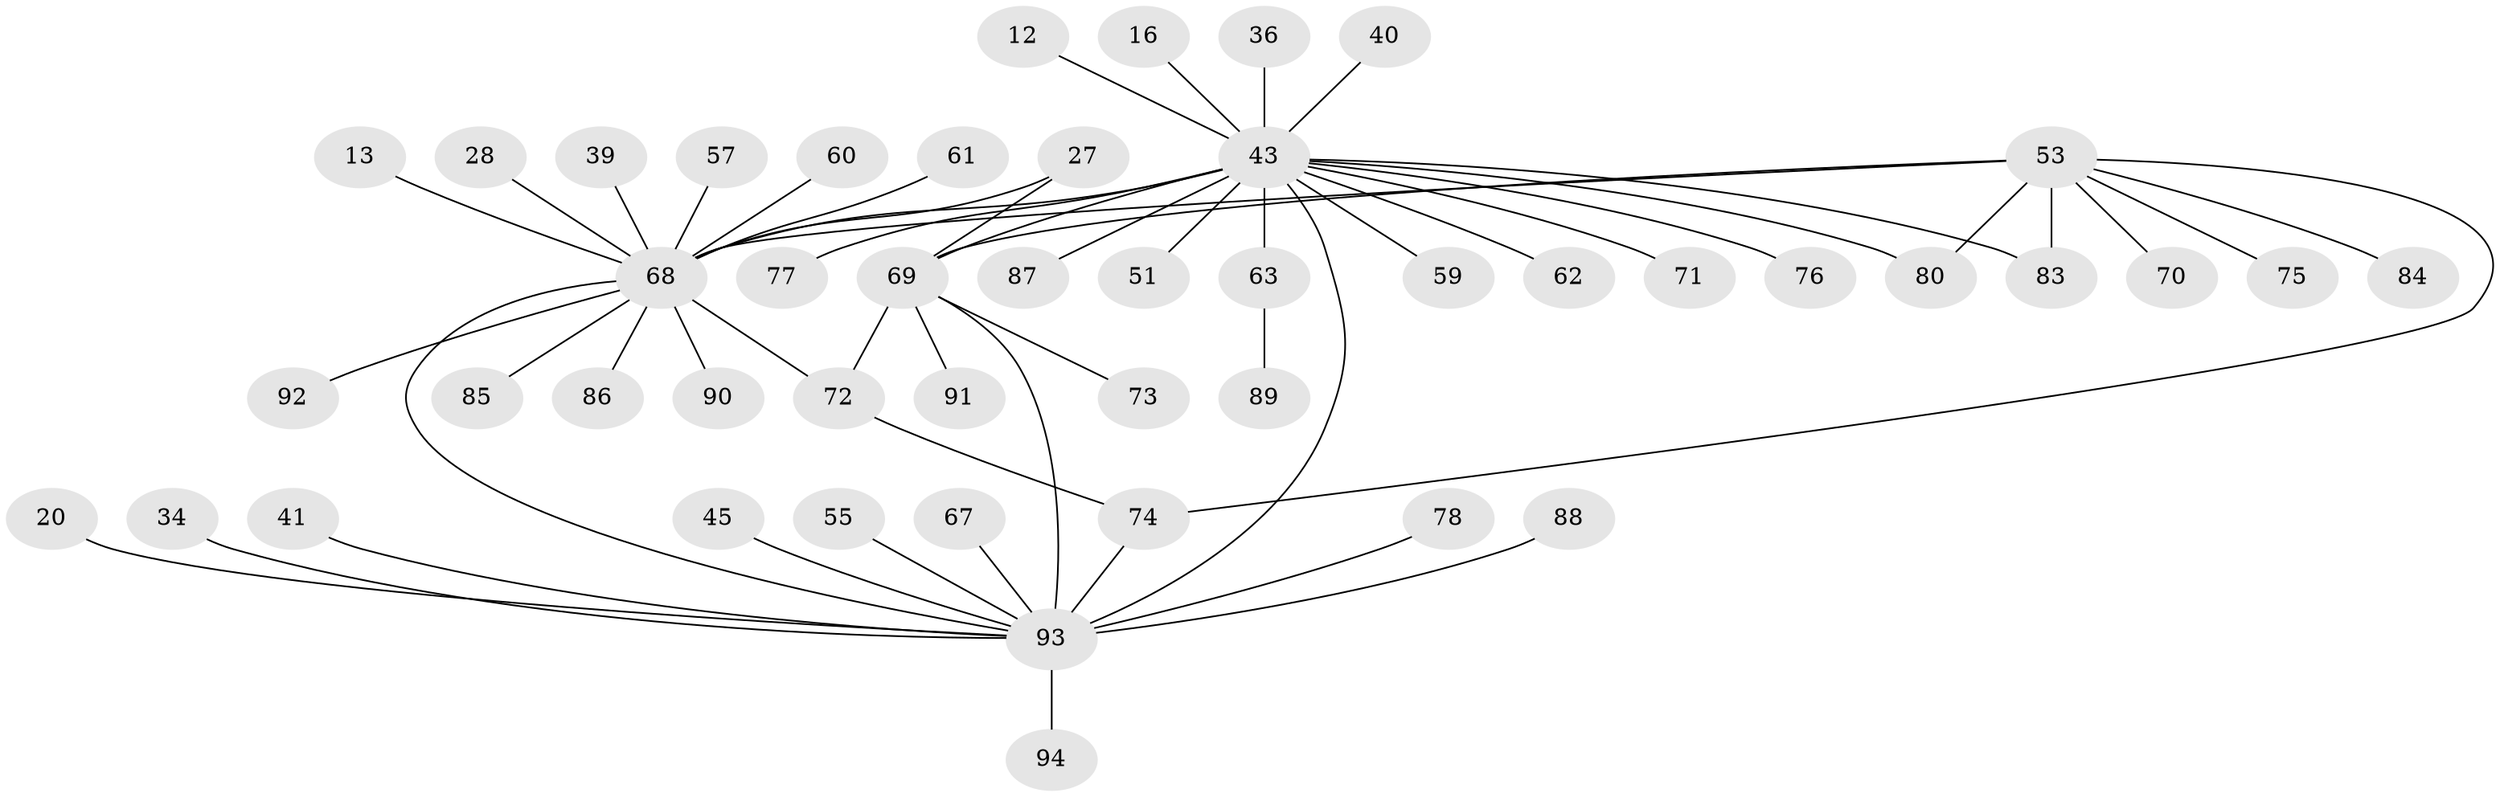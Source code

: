 // original degree distribution, {14: 0.010638297872340425, 16: 0.010638297872340425, 2: 0.30851063829787234, 13: 0.010638297872340425, 10: 0.010638297872340425, 5: 0.010638297872340425, 7: 0.05319148936170213, 3: 0.13829787234042554, 1: 0.3829787234042553, 6: 0.02127659574468085, 4: 0.0425531914893617}
// Generated by graph-tools (version 1.1) at 2025/46/03/09/25 04:46:59]
// undirected, 47 vertices, 55 edges
graph export_dot {
graph [start="1"]
  node [color=gray90,style=filled];
  12;
  13;
  16;
  20;
  27;
  28;
  34;
  36;
  39;
  40;
  41;
  43 [super="+33+2"];
  45;
  51;
  53 [super="+23+48"];
  55;
  57;
  59;
  60;
  61;
  62 [super="+3"];
  63;
  67;
  68 [super="+18+37+26"];
  69 [super="+22+66+64"];
  70;
  71;
  72 [super="+52+31"];
  73 [super="+58"];
  74 [super="+17"];
  75;
  76 [super="+32"];
  77;
  78;
  80 [super="+42"];
  83 [super="+44"];
  84;
  85 [super="+82"];
  86 [super="+24"];
  87;
  88 [super="+81"];
  89;
  90;
  91 [super="+38"];
  92;
  93 [super="+29+79+65+54"];
  94;
  12 -- 43;
  13 -- 68 [weight=2];
  16 -- 43;
  20 -- 93;
  27 -- 69;
  27 -- 68;
  28 -- 68;
  34 -- 93;
  36 -- 43 [weight=2];
  39 -- 68 [weight=2];
  40 -- 43;
  41 -- 93;
  43 -- 93 [weight=3];
  43 -- 68 [weight=5];
  43 -- 69;
  43 -- 71;
  43 -- 77;
  43 -- 76;
  43 -- 80;
  43 -- 83;
  43 -- 87;
  43 -- 51;
  43 -- 59;
  43 -- 62;
  43 -- 63 [weight=2];
  45 -- 93;
  53 -- 69 [weight=3];
  53 -- 83;
  53 -- 70;
  53 -- 74 [weight=2];
  53 -- 75;
  53 -- 80;
  53 -- 84;
  53 -- 68;
  55 -- 93;
  57 -- 68;
  60 -- 68;
  61 -- 68;
  63 -- 89;
  67 -- 93;
  68 -- 72;
  68 -- 86;
  68 -- 90;
  68 -- 92;
  68 -- 85;
  68 -- 93 [weight=3];
  69 -- 72;
  69 -- 91;
  69 -- 73;
  69 -- 93 [weight=5];
  72 -- 74;
  74 -- 93 [weight=2];
  78 -- 93;
  88 -- 93;
  93 -- 94;
}
